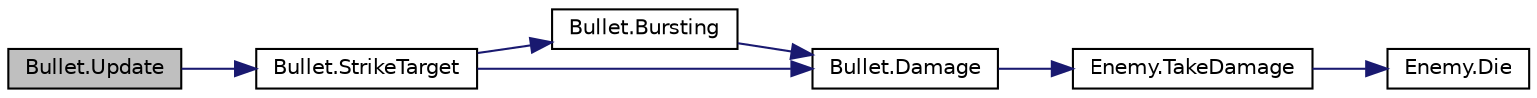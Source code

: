 digraph "Bullet.Update"
{
 // LATEX_PDF_SIZE
  edge [fontname="Helvetica",fontsize="10",labelfontname="Helvetica",labelfontsize="10"];
  node [fontname="Helvetica",fontsize="10",shape=record];
  rankdir="LR";
  Node1 [label="Bullet.Update",height=0.2,width=0.4,color="black", fillcolor="grey75", style="filled", fontcolor="black",tooltip="Функция проприсовки полета снаряда до врага"];
  Node1 -> Node2 [color="midnightblue",fontsize="10",style="solid",fontname="Helvetica"];
  Node2 [label="Bullet.StrikeTarget",height=0.2,width=0.4,color="black", fillcolor="white", style="filled",URL="$class_bullet.html#a4ec14bed089bac766a33b7715cc7b296",tooltip="Функция попадания в цель"];
  Node2 -> Node3 [color="midnightblue",fontsize="10",style="solid",fontname="Helvetica"];
  Node3 [label="Bullet.Bursting",height=0.2,width=0.4,color="black", fillcolor="white", style="filled",URL="$class_bullet.html#a2d031a499444741d54198dcaacca0a17",tooltip="Функция взрыва снаряда"];
  Node3 -> Node4 [color="midnightblue",fontsize="10",style="solid",fontname="Helvetica"];
  Node4 [label="Bullet.Damage",height=0.2,width=0.4,color="black", fillcolor="white", style="filled",URL="$class_bullet.html#ae96a53f82b15b06ec472fb29462926a7",tooltip="Функция нанесения урона"];
  Node4 -> Node5 [color="midnightblue",fontsize="10",style="solid",fontname="Helvetica"];
  Node5 [label="Enemy.TakeDamage",height=0.2,width=0.4,color="black", fillcolor="white", style="filled",URL="$class_enemy.html#a12672c4031953055b32228f1ff4d8d7a",tooltip="Метод получения урона"];
  Node5 -> Node6 [color="midnightblue",fontsize="10",style="solid",fontname="Helvetica"];
  Node6 [label="Enemy.Die",height=0.2,width=0.4,color="black", fillcolor="white", style="filled",URL="$class_enemy.html#ac8eb629ba2895e86aa7f940334c94c02",tooltip="Метод уничтожения обьекта"];
  Node2 -> Node4 [color="midnightblue",fontsize="10",style="solid",fontname="Helvetica"];
}
